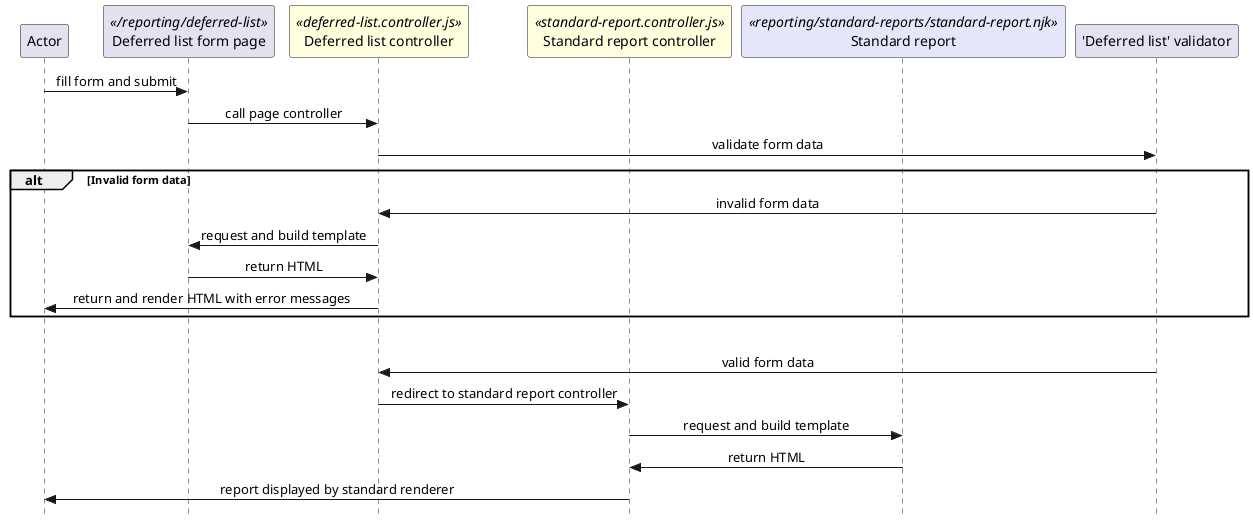 @startuml reports.deferred-list

skinparam Style strictuml 
skinparam SequenceMessageAlignment center

participant Actor

''' LOCAL ROUTING
participant "Deferred list form page" as DeferredListFormPage <</reporting/deferred-list>>

''' CONTROLLER AND REQUEST OBJECTS
participant "Deferred list controller" as DeferredListController <<deferred-list.controller.js>> #LightYellow
participant "Standard report controller" as StandardReportController <<standard-report.controller.js>> #LightYellow

''' TEMPLATES
participant "Standard report" as StandardReport <<reporting/standard-reports/standard-report.njk>> #lavender

''' VALIDATORS
participant "'Deferred list' validator" as Validator

''' SELECT PAGE
Actor -> DeferredListFormPage : fill form and submit
DeferredListFormPage -> DeferredListController : call page controller
DeferredListController -> Validator : validate form data

alt Invalid form data

  DeferredListController <- Validator : invalid form data
  DeferredListController -> DeferredListFormPage : request and build template
  DeferredListController <- DeferredListFormPage : return HTML
  Actor <- DeferredListController : return and render HTML with error messages

end
|||

DeferredListController <- Validator : valid form data
DeferredListController -> StandardReportController : redirect to standard report controller

StandardReportController -> StandardReport : request and build template
StandardReportController <- StandardReport : return HTML
Actor <- StandardReportController : report displayed by standard renderer